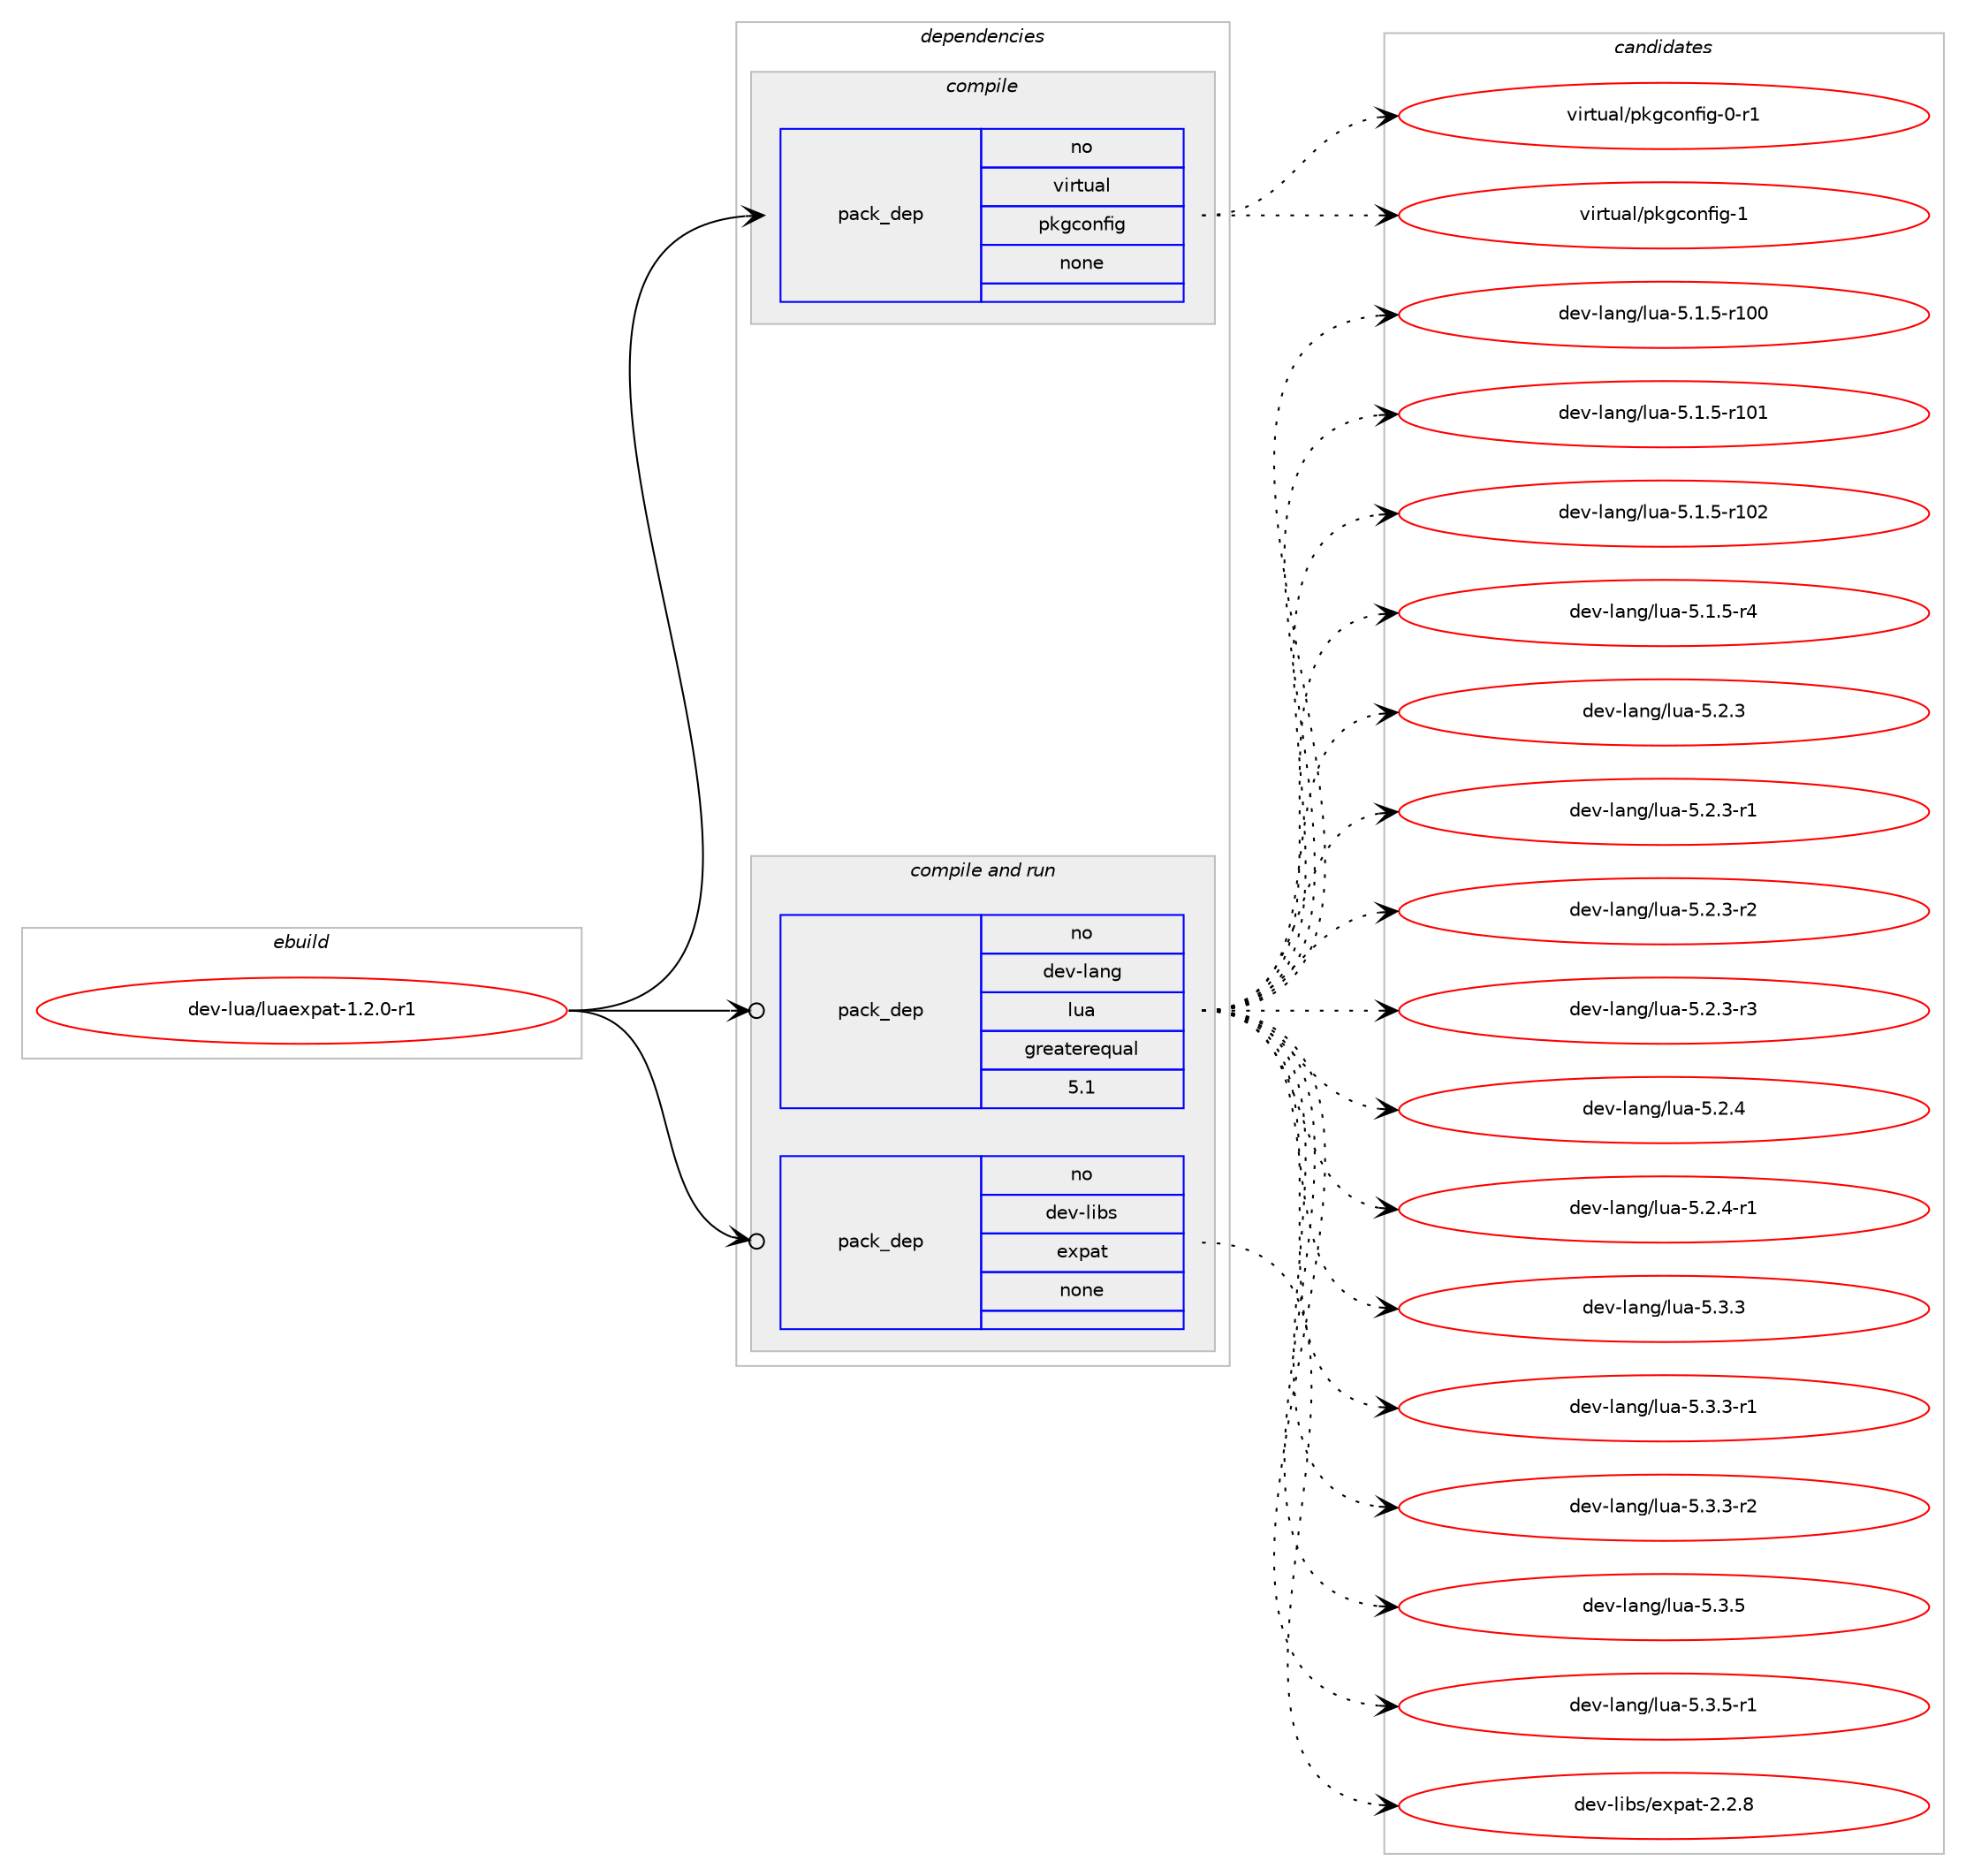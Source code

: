 digraph prolog {

# *************
# Graph options
# *************

newrank=true;
concentrate=true;
compound=true;
graph [rankdir=LR,fontname=Helvetica,fontsize=10,ranksep=1.5];#, ranksep=2.5, nodesep=0.2];
edge  [arrowhead=vee];
node  [fontname=Helvetica,fontsize=10];

# **********
# The ebuild
# **********

subgraph cluster_leftcol {
color=gray;
rank=same;
label=<<i>ebuild</i>>;
id [label="dev-lua/luaexpat-1.2.0-r1", color=red, width=4, href="../dev-lua/luaexpat-1.2.0-r1.svg"];
}

# ****************
# The dependencies
# ****************

subgraph cluster_midcol {
color=gray;
label=<<i>dependencies</i>>;
subgraph cluster_compile {
fillcolor="#eeeeee";
style=filled;
label=<<i>compile</i>>;
subgraph pack425844 {
dependency570435 [label=<<TABLE BORDER="0" CELLBORDER="1" CELLSPACING="0" CELLPADDING="4" WIDTH="220"><TR><TD ROWSPAN="6" CELLPADDING="30">pack_dep</TD></TR><TR><TD WIDTH="110">no</TD></TR><TR><TD>virtual</TD></TR><TR><TD>pkgconfig</TD></TR><TR><TD>none</TD></TR><TR><TD></TD></TR></TABLE>>, shape=none, color=blue];
}
id:e -> dependency570435:w [weight=20,style="solid",arrowhead="vee"];
}
subgraph cluster_compileandrun {
fillcolor="#eeeeee";
style=filled;
label=<<i>compile and run</i>>;
subgraph pack425845 {
dependency570436 [label=<<TABLE BORDER="0" CELLBORDER="1" CELLSPACING="0" CELLPADDING="4" WIDTH="220"><TR><TD ROWSPAN="6" CELLPADDING="30">pack_dep</TD></TR><TR><TD WIDTH="110">no</TD></TR><TR><TD>dev-lang</TD></TR><TR><TD>lua</TD></TR><TR><TD>greaterequal</TD></TR><TR><TD>5.1</TD></TR></TABLE>>, shape=none, color=blue];
}
id:e -> dependency570436:w [weight=20,style="solid",arrowhead="odotvee"];
subgraph pack425846 {
dependency570437 [label=<<TABLE BORDER="0" CELLBORDER="1" CELLSPACING="0" CELLPADDING="4" WIDTH="220"><TR><TD ROWSPAN="6" CELLPADDING="30">pack_dep</TD></TR><TR><TD WIDTH="110">no</TD></TR><TR><TD>dev-libs</TD></TR><TR><TD>expat</TD></TR><TR><TD>none</TD></TR><TR><TD></TD></TR></TABLE>>, shape=none, color=blue];
}
id:e -> dependency570437:w [weight=20,style="solid",arrowhead="odotvee"];
}
subgraph cluster_run {
fillcolor="#eeeeee";
style=filled;
label=<<i>run</i>>;
}
}

# **************
# The candidates
# **************

subgraph cluster_choices {
rank=same;
color=gray;
label=<<i>candidates</i>>;

subgraph choice425844 {
color=black;
nodesep=1;
choice11810511411611797108471121071039911111010210510345484511449 [label="virtual/pkgconfig-0-r1", color=red, width=4,href="../virtual/pkgconfig-0-r1.svg"];
choice1181051141161179710847112107103991111101021051034549 [label="virtual/pkgconfig-1", color=red, width=4,href="../virtual/pkgconfig-1.svg"];
dependency570435:e -> choice11810511411611797108471121071039911111010210510345484511449:w [style=dotted,weight="100"];
dependency570435:e -> choice1181051141161179710847112107103991111101021051034549:w [style=dotted,weight="100"];
}
subgraph choice425845 {
color=black;
nodesep=1;
choice1001011184510897110103471081179745534649465345114494848 [label="dev-lang/lua-5.1.5-r100", color=red, width=4,href="../dev-lang/lua-5.1.5-r100.svg"];
choice1001011184510897110103471081179745534649465345114494849 [label="dev-lang/lua-5.1.5-r101", color=red, width=4,href="../dev-lang/lua-5.1.5-r101.svg"];
choice1001011184510897110103471081179745534649465345114494850 [label="dev-lang/lua-5.1.5-r102", color=red, width=4,href="../dev-lang/lua-5.1.5-r102.svg"];
choice100101118451089711010347108117974553464946534511452 [label="dev-lang/lua-5.1.5-r4", color=red, width=4,href="../dev-lang/lua-5.1.5-r4.svg"];
choice10010111845108971101034710811797455346504651 [label="dev-lang/lua-5.2.3", color=red, width=4,href="../dev-lang/lua-5.2.3.svg"];
choice100101118451089711010347108117974553465046514511449 [label="dev-lang/lua-5.2.3-r1", color=red, width=4,href="../dev-lang/lua-5.2.3-r1.svg"];
choice100101118451089711010347108117974553465046514511450 [label="dev-lang/lua-5.2.3-r2", color=red, width=4,href="../dev-lang/lua-5.2.3-r2.svg"];
choice100101118451089711010347108117974553465046514511451 [label="dev-lang/lua-5.2.3-r3", color=red, width=4,href="../dev-lang/lua-5.2.3-r3.svg"];
choice10010111845108971101034710811797455346504652 [label="dev-lang/lua-5.2.4", color=red, width=4,href="../dev-lang/lua-5.2.4.svg"];
choice100101118451089711010347108117974553465046524511449 [label="dev-lang/lua-5.2.4-r1", color=red, width=4,href="../dev-lang/lua-5.2.4-r1.svg"];
choice10010111845108971101034710811797455346514651 [label="dev-lang/lua-5.3.3", color=red, width=4,href="../dev-lang/lua-5.3.3.svg"];
choice100101118451089711010347108117974553465146514511449 [label="dev-lang/lua-5.3.3-r1", color=red, width=4,href="../dev-lang/lua-5.3.3-r1.svg"];
choice100101118451089711010347108117974553465146514511450 [label="dev-lang/lua-5.3.3-r2", color=red, width=4,href="../dev-lang/lua-5.3.3-r2.svg"];
choice10010111845108971101034710811797455346514653 [label="dev-lang/lua-5.3.5", color=red, width=4,href="../dev-lang/lua-5.3.5.svg"];
choice100101118451089711010347108117974553465146534511449 [label="dev-lang/lua-5.3.5-r1", color=red, width=4,href="../dev-lang/lua-5.3.5-r1.svg"];
dependency570436:e -> choice1001011184510897110103471081179745534649465345114494848:w [style=dotted,weight="100"];
dependency570436:e -> choice1001011184510897110103471081179745534649465345114494849:w [style=dotted,weight="100"];
dependency570436:e -> choice1001011184510897110103471081179745534649465345114494850:w [style=dotted,weight="100"];
dependency570436:e -> choice100101118451089711010347108117974553464946534511452:w [style=dotted,weight="100"];
dependency570436:e -> choice10010111845108971101034710811797455346504651:w [style=dotted,weight="100"];
dependency570436:e -> choice100101118451089711010347108117974553465046514511449:w [style=dotted,weight="100"];
dependency570436:e -> choice100101118451089711010347108117974553465046514511450:w [style=dotted,weight="100"];
dependency570436:e -> choice100101118451089711010347108117974553465046514511451:w [style=dotted,weight="100"];
dependency570436:e -> choice10010111845108971101034710811797455346504652:w [style=dotted,weight="100"];
dependency570436:e -> choice100101118451089711010347108117974553465046524511449:w [style=dotted,weight="100"];
dependency570436:e -> choice10010111845108971101034710811797455346514651:w [style=dotted,weight="100"];
dependency570436:e -> choice100101118451089711010347108117974553465146514511449:w [style=dotted,weight="100"];
dependency570436:e -> choice100101118451089711010347108117974553465146514511450:w [style=dotted,weight="100"];
dependency570436:e -> choice10010111845108971101034710811797455346514653:w [style=dotted,weight="100"];
dependency570436:e -> choice100101118451089711010347108117974553465146534511449:w [style=dotted,weight="100"];
}
subgraph choice425846 {
color=black;
nodesep=1;
choice10010111845108105981154710112011297116455046504656 [label="dev-libs/expat-2.2.8", color=red, width=4,href="../dev-libs/expat-2.2.8.svg"];
dependency570437:e -> choice10010111845108105981154710112011297116455046504656:w [style=dotted,weight="100"];
}
}

}
